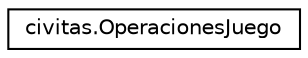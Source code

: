digraph "Representación gráfica de la clase"
{
  edge [fontname="Helvetica",fontsize="10",labelfontname="Helvetica",labelfontsize="10"];
  node [fontname="Helvetica",fontsize="10",shape=record];
  rankdir="LR";
  Node0 [label="civitas.OperacionesJuego",height=0.2,width=0.4,color="black", fillcolor="white", style="filled",URL="$enumcivitas_1_1OperacionesJuego.html",tooltip="Enumera las distintas operaciones del juego. "];
}
